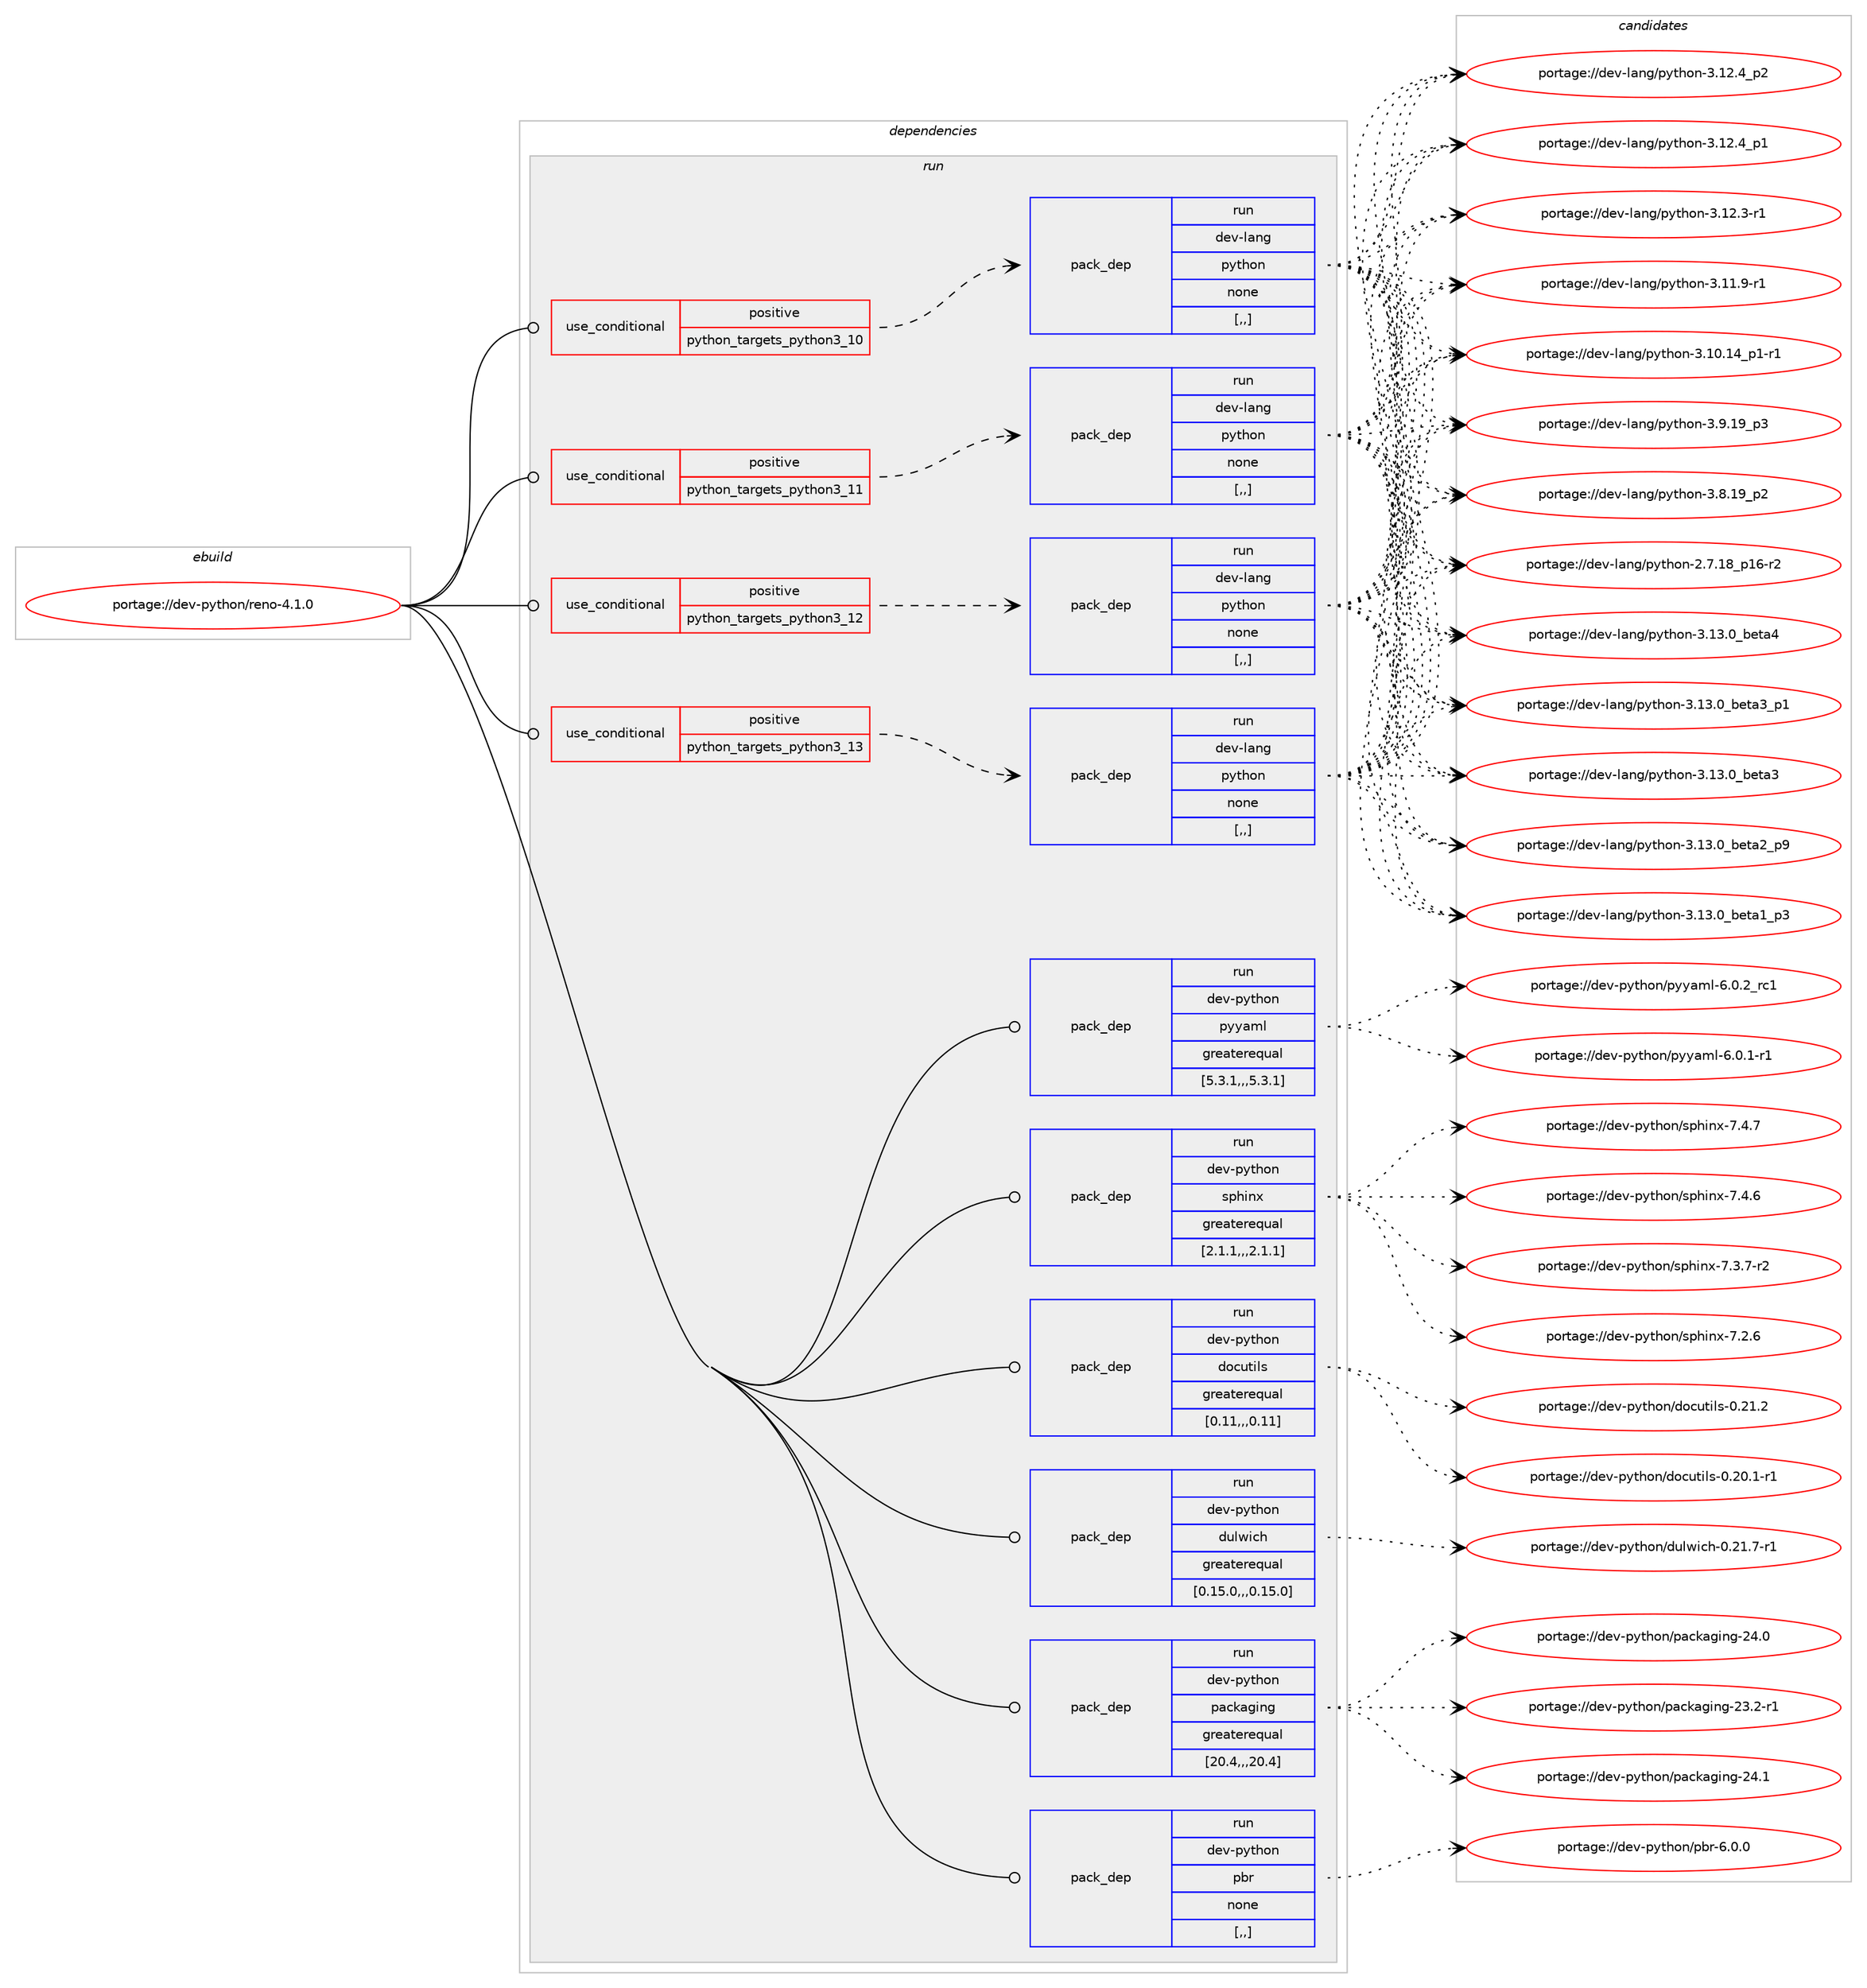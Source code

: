 digraph prolog {

# *************
# Graph options
# *************

newrank=true;
concentrate=true;
compound=true;
graph [rankdir=LR,fontname=Helvetica,fontsize=10,ranksep=1.5];#, ranksep=2.5, nodesep=0.2];
edge  [arrowhead=vee];
node  [fontname=Helvetica,fontsize=10];

# **********
# The ebuild
# **********

subgraph cluster_leftcol {
color=gray;
label=<<i>ebuild</i>>;
id [label="portage://dev-python/reno-4.1.0", color=red, width=4, href="../dev-python/reno-4.1.0.svg"];
}

# ****************
# The dependencies
# ****************

subgraph cluster_midcol {
color=gray;
label=<<i>dependencies</i>>;
subgraph cluster_compile {
fillcolor="#eeeeee";
style=filled;
label=<<i>compile</i>>;
}
subgraph cluster_compileandrun {
fillcolor="#eeeeee";
style=filled;
label=<<i>compile and run</i>>;
}
subgraph cluster_run {
fillcolor="#eeeeee";
style=filled;
label=<<i>run</i>>;
subgraph cond39296 {
dependency162689 [label=<<TABLE BORDER="0" CELLBORDER="1" CELLSPACING="0" CELLPADDING="4"><TR><TD ROWSPAN="3" CELLPADDING="10">use_conditional</TD></TR><TR><TD>positive</TD></TR><TR><TD>python_targets_python3_10</TD></TR></TABLE>>, shape=none, color=red];
subgraph pack122117 {
dependency162690 [label=<<TABLE BORDER="0" CELLBORDER="1" CELLSPACING="0" CELLPADDING="4" WIDTH="220"><TR><TD ROWSPAN="6" CELLPADDING="30">pack_dep</TD></TR><TR><TD WIDTH="110">run</TD></TR><TR><TD>dev-lang</TD></TR><TR><TD>python</TD></TR><TR><TD>none</TD></TR><TR><TD>[,,]</TD></TR></TABLE>>, shape=none, color=blue];
}
dependency162689:e -> dependency162690:w [weight=20,style="dashed",arrowhead="vee"];
}
id:e -> dependency162689:w [weight=20,style="solid",arrowhead="odot"];
subgraph cond39297 {
dependency162691 [label=<<TABLE BORDER="0" CELLBORDER="1" CELLSPACING="0" CELLPADDING="4"><TR><TD ROWSPAN="3" CELLPADDING="10">use_conditional</TD></TR><TR><TD>positive</TD></TR><TR><TD>python_targets_python3_11</TD></TR></TABLE>>, shape=none, color=red];
subgraph pack122118 {
dependency162692 [label=<<TABLE BORDER="0" CELLBORDER="1" CELLSPACING="0" CELLPADDING="4" WIDTH="220"><TR><TD ROWSPAN="6" CELLPADDING="30">pack_dep</TD></TR><TR><TD WIDTH="110">run</TD></TR><TR><TD>dev-lang</TD></TR><TR><TD>python</TD></TR><TR><TD>none</TD></TR><TR><TD>[,,]</TD></TR></TABLE>>, shape=none, color=blue];
}
dependency162691:e -> dependency162692:w [weight=20,style="dashed",arrowhead="vee"];
}
id:e -> dependency162691:w [weight=20,style="solid",arrowhead="odot"];
subgraph cond39298 {
dependency162693 [label=<<TABLE BORDER="0" CELLBORDER="1" CELLSPACING="0" CELLPADDING="4"><TR><TD ROWSPAN="3" CELLPADDING="10">use_conditional</TD></TR><TR><TD>positive</TD></TR><TR><TD>python_targets_python3_12</TD></TR></TABLE>>, shape=none, color=red];
subgraph pack122119 {
dependency162694 [label=<<TABLE BORDER="0" CELLBORDER="1" CELLSPACING="0" CELLPADDING="4" WIDTH="220"><TR><TD ROWSPAN="6" CELLPADDING="30">pack_dep</TD></TR><TR><TD WIDTH="110">run</TD></TR><TR><TD>dev-lang</TD></TR><TR><TD>python</TD></TR><TR><TD>none</TD></TR><TR><TD>[,,]</TD></TR></TABLE>>, shape=none, color=blue];
}
dependency162693:e -> dependency162694:w [weight=20,style="dashed",arrowhead="vee"];
}
id:e -> dependency162693:w [weight=20,style="solid",arrowhead="odot"];
subgraph cond39299 {
dependency162695 [label=<<TABLE BORDER="0" CELLBORDER="1" CELLSPACING="0" CELLPADDING="4"><TR><TD ROWSPAN="3" CELLPADDING="10">use_conditional</TD></TR><TR><TD>positive</TD></TR><TR><TD>python_targets_python3_13</TD></TR></TABLE>>, shape=none, color=red];
subgraph pack122120 {
dependency162696 [label=<<TABLE BORDER="0" CELLBORDER="1" CELLSPACING="0" CELLPADDING="4" WIDTH="220"><TR><TD ROWSPAN="6" CELLPADDING="30">pack_dep</TD></TR><TR><TD WIDTH="110">run</TD></TR><TR><TD>dev-lang</TD></TR><TR><TD>python</TD></TR><TR><TD>none</TD></TR><TR><TD>[,,]</TD></TR></TABLE>>, shape=none, color=blue];
}
dependency162695:e -> dependency162696:w [weight=20,style="dashed",arrowhead="vee"];
}
id:e -> dependency162695:w [weight=20,style="solid",arrowhead="odot"];
subgraph pack122121 {
dependency162697 [label=<<TABLE BORDER="0" CELLBORDER="1" CELLSPACING="0" CELLPADDING="4" WIDTH="220"><TR><TD ROWSPAN="6" CELLPADDING="30">pack_dep</TD></TR><TR><TD WIDTH="110">run</TD></TR><TR><TD>dev-python</TD></TR><TR><TD>docutils</TD></TR><TR><TD>greaterequal</TD></TR><TR><TD>[0.11,,,0.11]</TD></TR></TABLE>>, shape=none, color=blue];
}
id:e -> dependency162697:w [weight=20,style="solid",arrowhead="odot"];
subgraph pack122122 {
dependency162698 [label=<<TABLE BORDER="0" CELLBORDER="1" CELLSPACING="0" CELLPADDING="4" WIDTH="220"><TR><TD ROWSPAN="6" CELLPADDING="30">pack_dep</TD></TR><TR><TD WIDTH="110">run</TD></TR><TR><TD>dev-python</TD></TR><TR><TD>dulwich</TD></TR><TR><TD>greaterequal</TD></TR><TR><TD>[0.15.0,,,0.15.0]</TD></TR></TABLE>>, shape=none, color=blue];
}
id:e -> dependency162698:w [weight=20,style="solid",arrowhead="odot"];
subgraph pack122123 {
dependency162699 [label=<<TABLE BORDER="0" CELLBORDER="1" CELLSPACING="0" CELLPADDING="4" WIDTH="220"><TR><TD ROWSPAN="6" CELLPADDING="30">pack_dep</TD></TR><TR><TD WIDTH="110">run</TD></TR><TR><TD>dev-python</TD></TR><TR><TD>packaging</TD></TR><TR><TD>greaterequal</TD></TR><TR><TD>[20.4,,,20.4]</TD></TR></TABLE>>, shape=none, color=blue];
}
id:e -> dependency162699:w [weight=20,style="solid",arrowhead="odot"];
subgraph pack122124 {
dependency162700 [label=<<TABLE BORDER="0" CELLBORDER="1" CELLSPACING="0" CELLPADDING="4" WIDTH="220"><TR><TD ROWSPAN="6" CELLPADDING="30">pack_dep</TD></TR><TR><TD WIDTH="110">run</TD></TR><TR><TD>dev-python</TD></TR><TR><TD>pbr</TD></TR><TR><TD>none</TD></TR><TR><TD>[,,]</TD></TR></TABLE>>, shape=none, color=blue];
}
id:e -> dependency162700:w [weight=20,style="solid",arrowhead="odot"];
subgraph pack122125 {
dependency162701 [label=<<TABLE BORDER="0" CELLBORDER="1" CELLSPACING="0" CELLPADDING="4" WIDTH="220"><TR><TD ROWSPAN="6" CELLPADDING="30">pack_dep</TD></TR><TR><TD WIDTH="110">run</TD></TR><TR><TD>dev-python</TD></TR><TR><TD>pyyaml</TD></TR><TR><TD>greaterequal</TD></TR><TR><TD>[5.3.1,,,5.3.1]</TD></TR></TABLE>>, shape=none, color=blue];
}
id:e -> dependency162701:w [weight=20,style="solid",arrowhead="odot"];
subgraph pack122126 {
dependency162702 [label=<<TABLE BORDER="0" CELLBORDER="1" CELLSPACING="0" CELLPADDING="4" WIDTH="220"><TR><TD ROWSPAN="6" CELLPADDING="30">pack_dep</TD></TR><TR><TD WIDTH="110">run</TD></TR><TR><TD>dev-python</TD></TR><TR><TD>sphinx</TD></TR><TR><TD>greaterequal</TD></TR><TR><TD>[2.1.1,,,2.1.1]</TD></TR></TABLE>>, shape=none, color=blue];
}
id:e -> dependency162702:w [weight=20,style="solid",arrowhead="odot"];
}
}

# **************
# The candidates
# **************

subgraph cluster_choices {
rank=same;
color=gray;
label=<<i>candidates</i>>;

subgraph choice122117 {
color=black;
nodesep=1;
choice1001011184510897110103471121211161041111104551464951464895981011169752 [label="portage://dev-lang/python-3.13.0_beta4", color=red, width=4,href="../dev-lang/python-3.13.0_beta4.svg"];
choice10010111845108971101034711212111610411111045514649514648959810111697519511249 [label="portage://dev-lang/python-3.13.0_beta3_p1", color=red, width=4,href="../dev-lang/python-3.13.0_beta3_p1.svg"];
choice1001011184510897110103471121211161041111104551464951464895981011169751 [label="portage://dev-lang/python-3.13.0_beta3", color=red, width=4,href="../dev-lang/python-3.13.0_beta3.svg"];
choice10010111845108971101034711212111610411111045514649514648959810111697509511257 [label="portage://dev-lang/python-3.13.0_beta2_p9", color=red, width=4,href="../dev-lang/python-3.13.0_beta2_p9.svg"];
choice10010111845108971101034711212111610411111045514649514648959810111697499511251 [label="portage://dev-lang/python-3.13.0_beta1_p3", color=red, width=4,href="../dev-lang/python-3.13.0_beta1_p3.svg"];
choice100101118451089711010347112121116104111110455146495046529511250 [label="portage://dev-lang/python-3.12.4_p2", color=red, width=4,href="../dev-lang/python-3.12.4_p2.svg"];
choice100101118451089711010347112121116104111110455146495046529511249 [label="portage://dev-lang/python-3.12.4_p1", color=red, width=4,href="../dev-lang/python-3.12.4_p1.svg"];
choice100101118451089711010347112121116104111110455146495046514511449 [label="portage://dev-lang/python-3.12.3-r1", color=red, width=4,href="../dev-lang/python-3.12.3-r1.svg"];
choice100101118451089711010347112121116104111110455146494946574511449 [label="portage://dev-lang/python-3.11.9-r1", color=red, width=4,href="../dev-lang/python-3.11.9-r1.svg"];
choice100101118451089711010347112121116104111110455146494846495295112494511449 [label="portage://dev-lang/python-3.10.14_p1-r1", color=red, width=4,href="../dev-lang/python-3.10.14_p1-r1.svg"];
choice100101118451089711010347112121116104111110455146574649579511251 [label="portage://dev-lang/python-3.9.19_p3", color=red, width=4,href="../dev-lang/python-3.9.19_p3.svg"];
choice100101118451089711010347112121116104111110455146564649579511250 [label="portage://dev-lang/python-3.8.19_p2", color=red, width=4,href="../dev-lang/python-3.8.19_p2.svg"];
choice100101118451089711010347112121116104111110455046554649569511249544511450 [label="portage://dev-lang/python-2.7.18_p16-r2", color=red, width=4,href="../dev-lang/python-2.7.18_p16-r2.svg"];
dependency162690:e -> choice1001011184510897110103471121211161041111104551464951464895981011169752:w [style=dotted,weight="100"];
dependency162690:e -> choice10010111845108971101034711212111610411111045514649514648959810111697519511249:w [style=dotted,weight="100"];
dependency162690:e -> choice1001011184510897110103471121211161041111104551464951464895981011169751:w [style=dotted,weight="100"];
dependency162690:e -> choice10010111845108971101034711212111610411111045514649514648959810111697509511257:w [style=dotted,weight="100"];
dependency162690:e -> choice10010111845108971101034711212111610411111045514649514648959810111697499511251:w [style=dotted,weight="100"];
dependency162690:e -> choice100101118451089711010347112121116104111110455146495046529511250:w [style=dotted,weight="100"];
dependency162690:e -> choice100101118451089711010347112121116104111110455146495046529511249:w [style=dotted,weight="100"];
dependency162690:e -> choice100101118451089711010347112121116104111110455146495046514511449:w [style=dotted,weight="100"];
dependency162690:e -> choice100101118451089711010347112121116104111110455146494946574511449:w [style=dotted,weight="100"];
dependency162690:e -> choice100101118451089711010347112121116104111110455146494846495295112494511449:w [style=dotted,weight="100"];
dependency162690:e -> choice100101118451089711010347112121116104111110455146574649579511251:w [style=dotted,weight="100"];
dependency162690:e -> choice100101118451089711010347112121116104111110455146564649579511250:w [style=dotted,weight="100"];
dependency162690:e -> choice100101118451089711010347112121116104111110455046554649569511249544511450:w [style=dotted,weight="100"];
}
subgraph choice122118 {
color=black;
nodesep=1;
choice1001011184510897110103471121211161041111104551464951464895981011169752 [label="portage://dev-lang/python-3.13.0_beta4", color=red, width=4,href="../dev-lang/python-3.13.0_beta4.svg"];
choice10010111845108971101034711212111610411111045514649514648959810111697519511249 [label="portage://dev-lang/python-3.13.0_beta3_p1", color=red, width=4,href="../dev-lang/python-3.13.0_beta3_p1.svg"];
choice1001011184510897110103471121211161041111104551464951464895981011169751 [label="portage://dev-lang/python-3.13.0_beta3", color=red, width=4,href="../dev-lang/python-3.13.0_beta3.svg"];
choice10010111845108971101034711212111610411111045514649514648959810111697509511257 [label="portage://dev-lang/python-3.13.0_beta2_p9", color=red, width=4,href="../dev-lang/python-3.13.0_beta2_p9.svg"];
choice10010111845108971101034711212111610411111045514649514648959810111697499511251 [label="portage://dev-lang/python-3.13.0_beta1_p3", color=red, width=4,href="../dev-lang/python-3.13.0_beta1_p3.svg"];
choice100101118451089711010347112121116104111110455146495046529511250 [label="portage://dev-lang/python-3.12.4_p2", color=red, width=4,href="../dev-lang/python-3.12.4_p2.svg"];
choice100101118451089711010347112121116104111110455146495046529511249 [label="portage://dev-lang/python-3.12.4_p1", color=red, width=4,href="../dev-lang/python-3.12.4_p1.svg"];
choice100101118451089711010347112121116104111110455146495046514511449 [label="portage://dev-lang/python-3.12.3-r1", color=red, width=4,href="../dev-lang/python-3.12.3-r1.svg"];
choice100101118451089711010347112121116104111110455146494946574511449 [label="portage://dev-lang/python-3.11.9-r1", color=red, width=4,href="../dev-lang/python-3.11.9-r1.svg"];
choice100101118451089711010347112121116104111110455146494846495295112494511449 [label="portage://dev-lang/python-3.10.14_p1-r1", color=red, width=4,href="../dev-lang/python-3.10.14_p1-r1.svg"];
choice100101118451089711010347112121116104111110455146574649579511251 [label="portage://dev-lang/python-3.9.19_p3", color=red, width=4,href="../dev-lang/python-3.9.19_p3.svg"];
choice100101118451089711010347112121116104111110455146564649579511250 [label="portage://dev-lang/python-3.8.19_p2", color=red, width=4,href="../dev-lang/python-3.8.19_p2.svg"];
choice100101118451089711010347112121116104111110455046554649569511249544511450 [label="portage://dev-lang/python-2.7.18_p16-r2", color=red, width=4,href="../dev-lang/python-2.7.18_p16-r2.svg"];
dependency162692:e -> choice1001011184510897110103471121211161041111104551464951464895981011169752:w [style=dotted,weight="100"];
dependency162692:e -> choice10010111845108971101034711212111610411111045514649514648959810111697519511249:w [style=dotted,weight="100"];
dependency162692:e -> choice1001011184510897110103471121211161041111104551464951464895981011169751:w [style=dotted,weight="100"];
dependency162692:e -> choice10010111845108971101034711212111610411111045514649514648959810111697509511257:w [style=dotted,weight="100"];
dependency162692:e -> choice10010111845108971101034711212111610411111045514649514648959810111697499511251:w [style=dotted,weight="100"];
dependency162692:e -> choice100101118451089711010347112121116104111110455146495046529511250:w [style=dotted,weight="100"];
dependency162692:e -> choice100101118451089711010347112121116104111110455146495046529511249:w [style=dotted,weight="100"];
dependency162692:e -> choice100101118451089711010347112121116104111110455146495046514511449:w [style=dotted,weight="100"];
dependency162692:e -> choice100101118451089711010347112121116104111110455146494946574511449:w [style=dotted,weight="100"];
dependency162692:e -> choice100101118451089711010347112121116104111110455146494846495295112494511449:w [style=dotted,weight="100"];
dependency162692:e -> choice100101118451089711010347112121116104111110455146574649579511251:w [style=dotted,weight="100"];
dependency162692:e -> choice100101118451089711010347112121116104111110455146564649579511250:w [style=dotted,weight="100"];
dependency162692:e -> choice100101118451089711010347112121116104111110455046554649569511249544511450:w [style=dotted,weight="100"];
}
subgraph choice122119 {
color=black;
nodesep=1;
choice1001011184510897110103471121211161041111104551464951464895981011169752 [label="portage://dev-lang/python-3.13.0_beta4", color=red, width=4,href="../dev-lang/python-3.13.0_beta4.svg"];
choice10010111845108971101034711212111610411111045514649514648959810111697519511249 [label="portage://dev-lang/python-3.13.0_beta3_p1", color=red, width=4,href="../dev-lang/python-3.13.0_beta3_p1.svg"];
choice1001011184510897110103471121211161041111104551464951464895981011169751 [label="portage://dev-lang/python-3.13.0_beta3", color=red, width=4,href="../dev-lang/python-3.13.0_beta3.svg"];
choice10010111845108971101034711212111610411111045514649514648959810111697509511257 [label="portage://dev-lang/python-3.13.0_beta2_p9", color=red, width=4,href="../dev-lang/python-3.13.0_beta2_p9.svg"];
choice10010111845108971101034711212111610411111045514649514648959810111697499511251 [label="portage://dev-lang/python-3.13.0_beta1_p3", color=red, width=4,href="../dev-lang/python-3.13.0_beta1_p3.svg"];
choice100101118451089711010347112121116104111110455146495046529511250 [label="portage://dev-lang/python-3.12.4_p2", color=red, width=4,href="../dev-lang/python-3.12.4_p2.svg"];
choice100101118451089711010347112121116104111110455146495046529511249 [label="portage://dev-lang/python-3.12.4_p1", color=red, width=4,href="../dev-lang/python-3.12.4_p1.svg"];
choice100101118451089711010347112121116104111110455146495046514511449 [label="portage://dev-lang/python-3.12.3-r1", color=red, width=4,href="../dev-lang/python-3.12.3-r1.svg"];
choice100101118451089711010347112121116104111110455146494946574511449 [label="portage://dev-lang/python-3.11.9-r1", color=red, width=4,href="../dev-lang/python-3.11.9-r1.svg"];
choice100101118451089711010347112121116104111110455146494846495295112494511449 [label="portage://dev-lang/python-3.10.14_p1-r1", color=red, width=4,href="../dev-lang/python-3.10.14_p1-r1.svg"];
choice100101118451089711010347112121116104111110455146574649579511251 [label="portage://dev-lang/python-3.9.19_p3", color=red, width=4,href="../dev-lang/python-3.9.19_p3.svg"];
choice100101118451089711010347112121116104111110455146564649579511250 [label="portage://dev-lang/python-3.8.19_p2", color=red, width=4,href="../dev-lang/python-3.8.19_p2.svg"];
choice100101118451089711010347112121116104111110455046554649569511249544511450 [label="portage://dev-lang/python-2.7.18_p16-r2", color=red, width=4,href="../dev-lang/python-2.7.18_p16-r2.svg"];
dependency162694:e -> choice1001011184510897110103471121211161041111104551464951464895981011169752:w [style=dotted,weight="100"];
dependency162694:e -> choice10010111845108971101034711212111610411111045514649514648959810111697519511249:w [style=dotted,weight="100"];
dependency162694:e -> choice1001011184510897110103471121211161041111104551464951464895981011169751:w [style=dotted,weight="100"];
dependency162694:e -> choice10010111845108971101034711212111610411111045514649514648959810111697509511257:w [style=dotted,weight="100"];
dependency162694:e -> choice10010111845108971101034711212111610411111045514649514648959810111697499511251:w [style=dotted,weight="100"];
dependency162694:e -> choice100101118451089711010347112121116104111110455146495046529511250:w [style=dotted,weight="100"];
dependency162694:e -> choice100101118451089711010347112121116104111110455146495046529511249:w [style=dotted,weight="100"];
dependency162694:e -> choice100101118451089711010347112121116104111110455146495046514511449:w [style=dotted,weight="100"];
dependency162694:e -> choice100101118451089711010347112121116104111110455146494946574511449:w [style=dotted,weight="100"];
dependency162694:e -> choice100101118451089711010347112121116104111110455146494846495295112494511449:w [style=dotted,weight="100"];
dependency162694:e -> choice100101118451089711010347112121116104111110455146574649579511251:w [style=dotted,weight="100"];
dependency162694:e -> choice100101118451089711010347112121116104111110455146564649579511250:w [style=dotted,weight="100"];
dependency162694:e -> choice100101118451089711010347112121116104111110455046554649569511249544511450:w [style=dotted,weight="100"];
}
subgraph choice122120 {
color=black;
nodesep=1;
choice1001011184510897110103471121211161041111104551464951464895981011169752 [label="portage://dev-lang/python-3.13.0_beta4", color=red, width=4,href="../dev-lang/python-3.13.0_beta4.svg"];
choice10010111845108971101034711212111610411111045514649514648959810111697519511249 [label="portage://dev-lang/python-3.13.0_beta3_p1", color=red, width=4,href="../dev-lang/python-3.13.0_beta3_p1.svg"];
choice1001011184510897110103471121211161041111104551464951464895981011169751 [label="portage://dev-lang/python-3.13.0_beta3", color=red, width=4,href="../dev-lang/python-3.13.0_beta3.svg"];
choice10010111845108971101034711212111610411111045514649514648959810111697509511257 [label="portage://dev-lang/python-3.13.0_beta2_p9", color=red, width=4,href="../dev-lang/python-3.13.0_beta2_p9.svg"];
choice10010111845108971101034711212111610411111045514649514648959810111697499511251 [label="portage://dev-lang/python-3.13.0_beta1_p3", color=red, width=4,href="../dev-lang/python-3.13.0_beta1_p3.svg"];
choice100101118451089711010347112121116104111110455146495046529511250 [label="portage://dev-lang/python-3.12.4_p2", color=red, width=4,href="../dev-lang/python-3.12.4_p2.svg"];
choice100101118451089711010347112121116104111110455146495046529511249 [label="portage://dev-lang/python-3.12.4_p1", color=red, width=4,href="../dev-lang/python-3.12.4_p1.svg"];
choice100101118451089711010347112121116104111110455146495046514511449 [label="portage://dev-lang/python-3.12.3-r1", color=red, width=4,href="../dev-lang/python-3.12.3-r1.svg"];
choice100101118451089711010347112121116104111110455146494946574511449 [label="portage://dev-lang/python-3.11.9-r1", color=red, width=4,href="../dev-lang/python-3.11.9-r1.svg"];
choice100101118451089711010347112121116104111110455146494846495295112494511449 [label="portage://dev-lang/python-3.10.14_p1-r1", color=red, width=4,href="../dev-lang/python-3.10.14_p1-r1.svg"];
choice100101118451089711010347112121116104111110455146574649579511251 [label="portage://dev-lang/python-3.9.19_p3", color=red, width=4,href="../dev-lang/python-3.9.19_p3.svg"];
choice100101118451089711010347112121116104111110455146564649579511250 [label="portage://dev-lang/python-3.8.19_p2", color=red, width=4,href="../dev-lang/python-3.8.19_p2.svg"];
choice100101118451089711010347112121116104111110455046554649569511249544511450 [label="portage://dev-lang/python-2.7.18_p16-r2", color=red, width=4,href="../dev-lang/python-2.7.18_p16-r2.svg"];
dependency162696:e -> choice1001011184510897110103471121211161041111104551464951464895981011169752:w [style=dotted,weight="100"];
dependency162696:e -> choice10010111845108971101034711212111610411111045514649514648959810111697519511249:w [style=dotted,weight="100"];
dependency162696:e -> choice1001011184510897110103471121211161041111104551464951464895981011169751:w [style=dotted,weight="100"];
dependency162696:e -> choice10010111845108971101034711212111610411111045514649514648959810111697509511257:w [style=dotted,weight="100"];
dependency162696:e -> choice10010111845108971101034711212111610411111045514649514648959810111697499511251:w [style=dotted,weight="100"];
dependency162696:e -> choice100101118451089711010347112121116104111110455146495046529511250:w [style=dotted,weight="100"];
dependency162696:e -> choice100101118451089711010347112121116104111110455146495046529511249:w [style=dotted,weight="100"];
dependency162696:e -> choice100101118451089711010347112121116104111110455146495046514511449:w [style=dotted,weight="100"];
dependency162696:e -> choice100101118451089711010347112121116104111110455146494946574511449:w [style=dotted,weight="100"];
dependency162696:e -> choice100101118451089711010347112121116104111110455146494846495295112494511449:w [style=dotted,weight="100"];
dependency162696:e -> choice100101118451089711010347112121116104111110455146574649579511251:w [style=dotted,weight="100"];
dependency162696:e -> choice100101118451089711010347112121116104111110455146564649579511250:w [style=dotted,weight="100"];
dependency162696:e -> choice100101118451089711010347112121116104111110455046554649569511249544511450:w [style=dotted,weight="100"];
}
subgraph choice122121 {
color=black;
nodesep=1;
choice10010111845112121116104111110471001119911711610510811545484650494650 [label="portage://dev-python/docutils-0.21.2", color=red, width=4,href="../dev-python/docutils-0.21.2.svg"];
choice100101118451121211161041111104710011199117116105108115454846504846494511449 [label="portage://dev-python/docutils-0.20.1-r1", color=red, width=4,href="../dev-python/docutils-0.20.1-r1.svg"];
dependency162697:e -> choice10010111845112121116104111110471001119911711610510811545484650494650:w [style=dotted,weight="100"];
dependency162697:e -> choice100101118451121211161041111104710011199117116105108115454846504846494511449:w [style=dotted,weight="100"];
}
subgraph choice122122 {
color=black;
nodesep=1;
choice100101118451121211161041111104710011710811910599104454846504946554511449 [label="portage://dev-python/dulwich-0.21.7-r1", color=red, width=4,href="../dev-python/dulwich-0.21.7-r1.svg"];
dependency162698:e -> choice100101118451121211161041111104710011710811910599104454846504946554511449:w [style=dotted,weight="100"];
}
subgraph choice122123 {
color=black;
nodesep=1;
choice10010111845112121116104111110471129799107971031051101034550524649 [label="portage://dev-python/packaging-24.1", color=red, width=4,href="../dev-python/packaging-24.1.svg"];
choice10010111845112121116104111110471129799107971031051101034550524648 [label="portage://dev-python/packaging-24.0", color=red, width=4,href="../dev-python/packaging-24.0.svg"];
choice100101118451121211161041111104711297991079710310511010345505146504511449 [label="portage://dev-python/packaging-23.2-r1", color=red, width=4,href="../dev-python/packaging-23.2-r1.svg"];
dependency162699:e -> choice10010111845112121116104111110471129799107971031051101034550524649:w [style=dotted,weight="100"];
dependency162699:e -> choice10010111845112121116104111110471129799107971031051101034550524648:w [style=dotted,weight="100"];
dependency162699:e -> choice100101118451121211161041111104711297991079710310511010345505146504511449:w [style=dotted,weight="100"];
}
subgraph choice122124 {
color=black;
nodesep=1;
choice100101118451121211161041111104711298114455446484648 [label="portage://dev-python/pbr-6.0.0", color=red, width=4,href="../dev-python/pbr-6.0.0.svg"];
dependency162700:e -> choice100101118451121211161041111104711298114455446484648:w [style=dotted,weight="100"];
}
subgraph choice122125 {
color=black;
nodesep=1;
choice100101118451121211161041111104711212112197109108455446484650951149949 [label="portage://dev-python/pyyaml-6.0.2_rc1", color=red, width=4,href="../dev-python/pyyaml-6.0.2_rc1.svg"];
choice1001011184511212111610411111047112121121971091084554464846494511449 [label="portage://dev-python/pyyaml-6.0.1-r1", color=red, width=4,href="../dev-python/pyyaml-6.0.1-r1.svg"];
dependency162701:e -> choice100101118451121211161041111104711212112197109108455446484650951149949:w [style=dotted,weight="100"];
dependency162701:e -> choice1001011184511212111610411111047112121121971091084554464846494511449:w [style=dotted,weight="100"];
}
subgraph choice122126 {
color=black;
nodesep=1;
choice1001011184511212111610411111047115112104105110120455546524655 [label="portage://dev-python/sphinx-7.4.7", color=red, width=4,href="../dev-python/sphinx-7.4.7.svg"];
choice1001011184511212111610411111047115112104105110120455546524654 [label="portage://dev-python/sphinx-7.4.6", color=red, width=4,href="../dev-python/sphinx-7.4.6.svg"];
choice10010111845112121116104111110471151121041051101204555465146554511450 [label="portage://dev-python/sphinx-7.3.7-r2", color=red, width=4,href="../dev-python/sphinx-7.3.7-r2.svg"];
choice1001011184511212111610411111047115112104105110120455546504654 [label="portage://dev-python/sphinx-7.2.6", color=red, width=4,href="../dev-python/sphinx-7.2.6.svg"];
dependency162702:e -> choice1001011184511212111610411111047115112104105110120455546524655:w [style=dotted,weight="100"];
dependency162702:e -> choice1001011184511212111610411111047115112104105110120455546524654:w [style=dotted,weight="100"];
dependency162702:e -> choice10010111845112121116104111110471151121041051101204555465146554511450:w [style=dotted,weight="100"];
dependency162702:e -> choice1001011184511212111610411111047115112104105110120455546504654:w [style=dotted,weight="100"];
}
}

}

